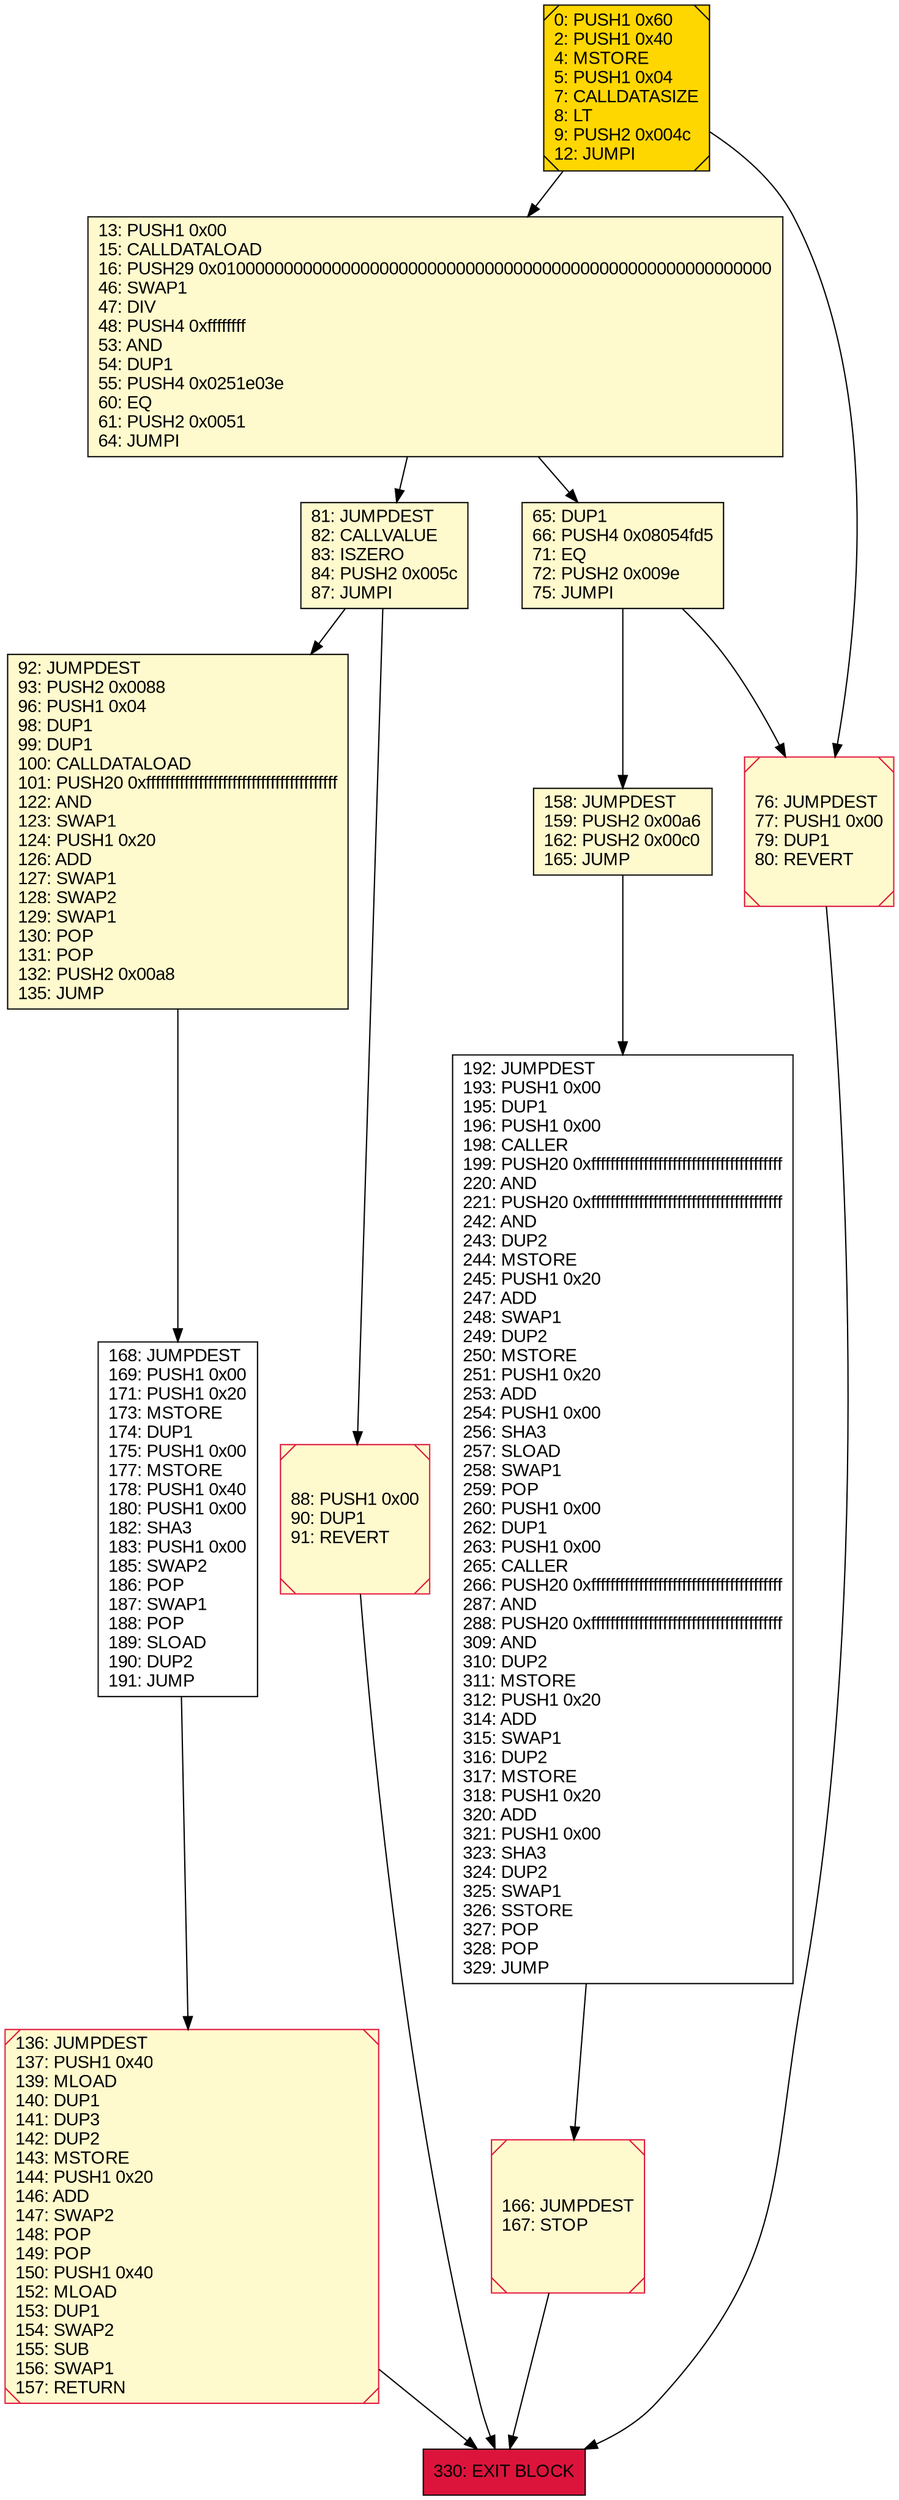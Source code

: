 digraph G {
bgcolor=transparent rankdir=UD;
node [shape=box style=filled color=black fillcolor=white fontname=arial fontcolor=black];
0 [label="0: PUSH1 0x60\l2: PUSH1 0x40\l4: MSTORE\l5: PUSH1 0x04\l7: CALLDATASIZE\l8: LT\l9: PUSH2 0x004c\l12: JUMPI\l" fillcolor=lemonchiffon shape=Msquare fillcolor=gold ];
13 [label="13: PUSH1 0x00\l15: CALLDATALOAD\l16: PUSH29 0x0100000000000000000000000000000000000000000000000000000000\l46: SWAP1\l47: DIV\l48: PUSH4 0xffffffff\l53: AND\l54: DUP1\l55: PUSH4 0x0251e03e\l60: EQ\l61: PUSH2 0x0051\l64: JUMPI\l" fillcolor=lemonchiffon ];
76 [label="76: JUMPDEST\l77: PUSH1 0x00\l79: DUP1\l80: REVERT\l" fillcolor=lemonchiffon shape=Msquare color=crimson ];
65 [label="65: DUP1\l66: PUSH4 0x08054fd5\l71: EQ\l72: PUSH2 0x009e\l75: JUMPI\l" fillcolor=lemonchiffon ];
330 [label="330: EXIT BLOCK\l" fillcolor=crimson ];
81 [label="81: JUMPDEST\l82: CALLVALUE\l83: ISZERO\l84: PUSH2 0x005c\l87: JUMPI\l" fillcolor=lemonchiffon ];
166 [label="166: JUMPDEST\l167: STOP\l" fillcolor=lemonchiffon shape=Msquare color=crimson ];
168 [label="168: JUMPDEST\l169: PUSH1 0x00\l171: PUSH1 0x20\l173: MSTORE\l174: DUP1\l175: PUSH1 0x00\l177: MSTORE\l178: PUSH1 0x40\l180: PUSH1 0x00\l182: SHA3\l183: PUSH1 0x00\l185: SWAP2\l186: POP\l187: SWAP1\l188: POP\l189: SLOAD\l190: DUP2\l191: JUMP\l" ];
158 [label="158: JUMPDEST\l159: PUSH2 0x00a6\l162: PUSH2 0x00c0\l165: JUMP\l" fillcolor=lemonchiffon ];
92 [label="92: JUMPDEST\l93: PUSH2 0x0088\l96: PUSH1 0x04\l98: DUP1\l99: DUP1\l100: CALLDATALOAD\l101: PUSH20 0xffffffffffffffffffffffffffffffffffffffff\l122: AND\l123: SWAP1\l124: PUSH1 0x20\l126: ADD\l127: SWAP1\l128: SWAP2\l129: SWAP1\l130: POP\l131: POP\l132: PUSH2 0x00a8\l135: JUMP\l" fillcolor=lemonchiffon ];
192 [label="192: JUMPDEST\l193: PUSH1 0x00\l195: DUP1\l196: PUSH1 0x00\l198: CALLER\l199: PUSH20 0xffffffffffffffffffffffffffffffffffffffff\l220: AND\l221: PUSH20 0xffffffffffffffffffffffffffffffffffffffff\l242: AND\l243: DUP2\l244: MSTORE\l245: PUSH1 0x20\l247: ADD\l248: SWAP1\l249: DUP2\l250: MSTORE\l251: PUSH1 0x20\l253: ADD\l254: PUSH1 0x00\l256: SHA3\l257: SLOAD\l258: SWAP1\l259: POP\l260: PUSH1 0x00\l262: DUP1\l263: PUSH1 0x00\l265: CALLER\l266: PUSH20 0xffffffffffffffffffffffffffffffffffffffff\l287: AND\l288: PUSH20 0xffffffffffffffffffffffffffffffffffffffff\l309: AND\l310: DUP2\l311: MSTORE\l312: PUSH1 0x20\l314: ADD\l315: SWAP1\l316: DUP2\l317: MSTORE\l318: PUSH1 0x20\l320: ADD\l321: PUSH1 0x00\l323: SHA3\l324: DUP2\l325: SWAP1\l326: SSTORE\l327: POP\l328: POP\l329: JUMP\l" ];
88 [label="88: PUSH1 0x00\l90: DUP1\l91: REVERT\l" fillcolor=lemonchiffon shape=Msquare color=crimson ];
136 [label="136: JUMPDEST\l137: PUSH1 0x40\l139: MLOAD\l140: DUP1\l141: DUP3\l142: DUP2\l143: MSTORE\l144: PUSH1 0x20\l146: ADD\l147: SWAP2\l148: POP\l149: POP\l150: PUSH1 0x40\l152: MLOAD\l153: DUP1\l154: SWAP2\l155: SUB\l156: SWAP1\l157: RETURN\l" fillcolor=lemonchiffon shape=Msquare color=crimson ];
0 -> 13;
158 -> 192;
65 -> 76;
76 -> 330;
92 -> 168;
192 -> 166;
81 -> 92;
168 -> 136;
81 -> 88;
13 -> 65;
0 -> 76;
136 -> 330;
88 -> 330;
13 -> 81;
166 -> 330;
65 -> 158;
}
